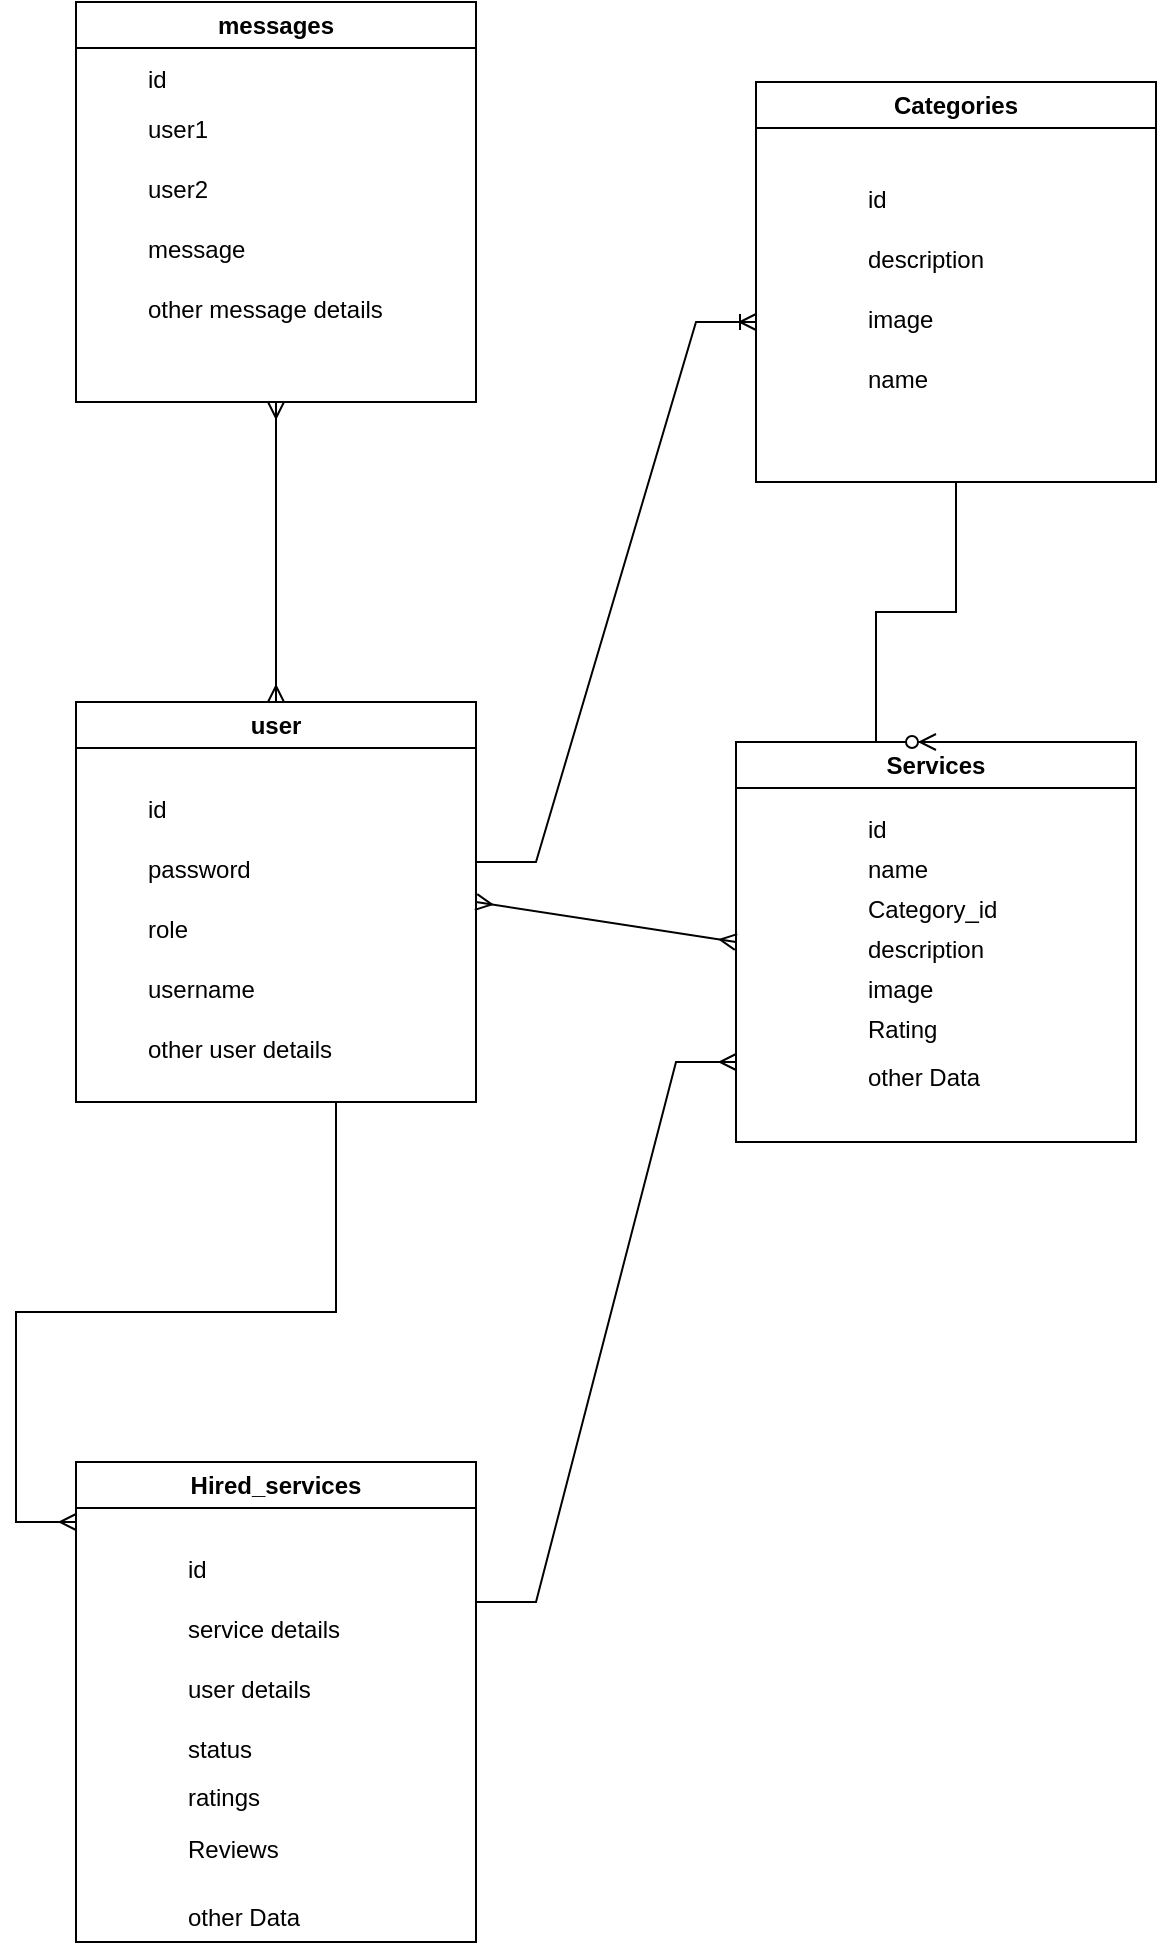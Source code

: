 <mxfile version="23.1.5" type="device">
  <diagram name="Page-1" id="-GVCjPN7eRxST1RRSjDs">
    <mxGraphModel dx="1750" dy="993" grid="1" gridSize="10" guides="1" tooltips="1" connect="1" arrows="1" fold="1" page="1" pageScale="1" pageWidth="850" pageHeight="1100" math="0" shadow="0">
      <root>
        <mxCell id="0" />
        <mxCell id="1" parent="0" />
        <mxCell id="TBlRdqfof9dOEJ8SdmxR-6" value="user" style="swimlane;whiteSpace=wrap;html=1;" vertex="1" parent="1">
          <mxGeometry x="200" y="415" width="200" height="200" as="geometry" />
        </mxCell>
        <mxCell id="TBlRdqfof9dOEJ8SdmxR-22" value="id" style="text;strokeColor=none;fillColor=none;spacingLeft=4;spacingRight=4;overflow=hidden;rotatable=0;points=[[0,0.5],[1,0.5]];portConstraint=eastwest;fontSize=12;whiteSpace=wrap;html=1;" vertex="1" parent="TBlRdqfof9dOEJ8SdmxR-6">
          <mxGeometry x="30" y="40" width="40" height="30" as="geometry" />
        </mxCell>
        <mxCell id="TBlRdqfof9dOEJ8SdmxR-23" value="password" style="text;strokeColor=none;fillColor=none;spacingLeft=4;spacingRight=4;overflow=hidden;rotatable=0;points=[[0,0.5],[1,0.5]];portConstraint=eastwest;fontSize=12;whiteSpace=wrap;html=1;" vertex="1" parent="TBlRdqfof9dOEJ8SdmxR-6">
          <mxGeometry x="30" y="70" width="80" height="30" as="geometry" />
        </mxCell>
        <mxCell id="TBlRdqfof9dOEJ8SdmxR-24" value="role" style="text;strokeColor=none;fillColor=none;spacingLeft=4;spacingRight=4;overflow=hidden;rotatable=0;points=[[0,0.5],[1,0.5]];portConstraint=eastwest;fontSize=12;whiteSpace=wrap;html=1;" vertex="1" parent="TBlRdqfof9dOEJ8SdmxR-6">
          <mxGeometry x="30" y="100" width="80" height="30" as="geometry" />
        </mxCell>
        <mxCell id="TBlRdqfof9dOEJ8SdmxR-50" value="username" style="text;strokeColor=none;fillColor=none;spacingLeft=4;spacingRight=4;overflow=hidden;rotatable=0;points=[[0,0.5],[1,0.5]];portConstraint=eastwest;fontSize=12;whiteSpace=wrap;html=1;" vertex="1" parent="TBlRdqfof9dOEJ8SdmxR-6">
          <mxGeometry x="30" y="130" width="70" height="30" as="geometry" />
        </mxCell>
        <mxCell id="TBlRdqfof9dOEJ8SdmxR-25" value="other user details" style="text;strokeColor=none;fillColor=none;spacingLeft=4;spacingRight=4;overflow=hidden;rotatable=0;points=[[0,0.5],[1,0.5]];portConstraint=eastwest;fontSize=12;whiteSpace=wrap;html=1;" vertex="1" parent="TBlRdqfof9dOEJ8SdmxR-6">
          <mxGeometry x="30" y="160" width="130" height="30" as="geometry" />
        </mxCell>
        <mxCell id="TBlRdqfof9dOEJ8SdmxR-9" value="Services" style="swimlane;whiteSpace=wrap;html=1;" vertex="1" parent="1">
          <mxGeometry x="530" y="435" width="200" height="200" as="geometry" />
        </mxCell>
        <mxCell id="TBlRdqfof9dOEJ8SdmxR-33" value="name" style="text;strokeColor=none;fillColor=none;spacingLeft=4;spacingRight=4;overflow=hidden;rotatable=0;points=[[0,0.5],[1,0.5]];portConstraint=eastwest;fontSize=12;whiteSpace=wrap;html=1;" vertex="1" parent="TBlRdqfof9dOEJ8SdmxR-9">
          <mxGeometry x="60" y="50" width="40" height="30" as="geometry" />
        </mxCell>
        <mxCell id="TBlRdqfof9dOEJ8SdmxR-34" value="description" style="text;strokeColor=none;fillColor=none;spacingLeft=4;spacingRight=4;overflow=hidden;rotatable=0;points=[[0,0.5],[1,0.5]];portConstraint=eastwest;fontSize=12;whiteSpace=wrap;html=1;" vertex="1" parent="TBlRdqfof9dOEJ8SdmxR-9">
          <mxGeometry x="60" y="90" width="90" height="30" as="geometry" />
        </mxCell>
        <mxCell id="TBlRdqfof9dOEJ8SdmxR-35" value="image" style="text;strokeColor=none;fillColor=none;spacingLeft=4;spacingRight=4;overflow=hidden;rotatable=0;points=[[0,0.5],[1,0.5]];portConstraint=eastwest;fontSize=12;whiteSpace=wrap;html=1;" vertex="1" parent="TBlRdqfof9dOEJ8SdmxR-9">
          <mxGeometry x="60" y="110" width="90" height="30" as="geometry" />
        </mxCell>
        <mxCell id="TBlRdqfof9dOEJ8SdmxR-36" value="Rating" style="text;strokeColor=none;fillColor=none;spacingLeft=4;spacingRight=4;overflow=hidden;rotatable=0;points=[[0,0.5],[1,0.5]];portConstraint=eastwest;fontSize=12;whiteSpace=wrap;html=1;" vertex="1" parent="TBlRdqfof9dOEJ8SdmxR-9">
          <mxGeometry x="60" y="130" width="90" height="30" as="geometry" />
        </mxCell>
        <mxCell id="TBlRdqfof9dOEJ8SdmxR-38" value="Category_id" style="text;strokeColor=none;fillColor=none;spacingLeft=4;spacingRight=4;overflow=hidden;rotatable=0;points=[[0,0.5],[1,0.5]];portConstraint=eastwest;fontSize=12;whiteSpace=wrap;html=1;" vertex="1" parent="TBlRdqfof9dOEJ8SdmxR-9">
          <mxGeometry x="60" y="70" width="80" height="30" as="geometry" />
        </mxCell>
        <mxCell id="TBlRdqfof9dOEJ8SdmxR-39" value="id" style="text;strokeColor=none;fillColor=none;spacingLeft=4;spacingRight=4;overflow=hidden;rotatable=0;points=[[0,0.5],[1,0.5]];portConstraint=eastwest;fontSize=12;whiteSpace=wrap;html=1;" vertex="1" parent="TBlRdqfof9dOEJ8SdmxR-9">
          <mxGeometry x="60" y="30" width="40" height="30" as="geometry" />
        </mxCell>
        <mxCell id="TBlRdqfof9dOEJ8SdmxR-47" value="&lt;br&gt;other Data" style="text;strokeColor=none;fillColor=none;spacingLeft=4;spacingRight=4;overflow=hidden;rotatable=0;points=[[0,0.5],[1,0.5]];portConstraint=eastwest;fontSize=12;whiteSpace=wrap;html=1;" vertex="1" parent="TBlRdqfof9dOEJ8SdmxR-9">
          <mxGeometry x="60" y="140" width="100" height="30" as="geometry" />
        </mxCell>
        <mxCell id="TBlRdqfof9dOEJ8SdmxR-10" value="Hired_services" style="swimlane;whiteSpace=wrap;html=1;" vertex="1" parent="1">
          <mxGeometry x="200" y="795" width="200" height="240" as="geometry" />
        </mxCell>
        <mxCell id="TBlRdqfof9dOEJ8SdmxR-40" value="id" style="text;strokeColor=none;fillColor=none;spacingLeft=4;spacingRight=4;overflow=hidden;rotatable=0;points=[[0,0.5],[1,0.5]];portConstraint=eastwest;fontSize=12;whiteSpace=wrap;html=1;" vertex="1" parent="TBlRdqfof9dOEJ8SdmxR-10">
          <mxGeometry x="50" y="40" width="40" height="30" as="geometry" />
        </mxCell>
        <mxCell id="TBlRdqfof9dOEJ8SdmxR-41" value="service details" style="text;strokeColor=none;fillColor=none;spacingLeft=4;spacingRight=4;overflow=hidden;rotatable=0;points=[[0,0.5],[1,0.5]];portConstraint=eastwest;fontSize=12;whiteSpace=wrap;html=1;" vertex="1" parent="TBlRdqfof9dOEJ8SdmxR-10">
          <mxGeometry x="50" y="70" width="100" height="30" as="geometry" />
        </mxCell>
        <mxCell id="TBlRdqfof9dOEJ8SdmxR-42" value="user details" style="text;strokeColor=none;fillColor=none;spacingLeft=4;spacingRight=4;overflow=hidden;rotatable=0;points=[[0,0.5],[1,0.5]];portConstraint=eastwest;fontSize=12;whiteSpace=wrap;html=1;" vertex="1" parent="TBlRdqfof9dOEJ8SdmxR-10">
          <mxGeometry x="50" y="100" width="100" height="30" as="geometry" />
        </mxCell>
        <mxCell id="TBlRdqfof9dOEJ8SdmxR-43" value="status" style="text;strokeColor=none;fillColor=none;spacingLeft=4;spacingRight=4;overflow=hidden;rotatable=0;points=[[0,0.5],[1,0.5]];portConstraint=eastwest;fontSize=12;whiteSpace=wrap;html=1;" vertex="1" parent="TBlRdqfof9dOEJ8SdmxR-10">
          <mxGeometry x="50" y="130" width="100" height="30" as="geometry" />
        </mxCell>
        <mxCell id="TBlRdqfof9dOEJ8SdmxR-44" value="ratings" style="text;strokeColor=none;fillColor=none;spacingLeft=4;spacingRight=4;overflow=hidden;rotatable=0;points=[[0,0.5],[1,0.5]];portConstraint=eastwest;fontSize=12;whiteSpace=wrap;html=1;" vertex="1" parent="TBlRdqfof9dOEJ8SdmxR-10">
          <mxGeometry x="50" y="154" width="100" height="30" as="geometry" />
        </mxCell>
        <mxCell id="TBlRdqfof9dOEJ8SdmxR-45" value="Reviews" style="text;strokeColor=none;fillColor=none;spacingLeft=4;spacingRight=4;overflow=hidden;rotatable=0;points=[[0,0.5],[1,0.5]];portConstraint=eastwest;fontSize=12;whiteSpace=wrap;html=1;" vertex="1" parent="TBlRdqfof9dOEJ8SdmxR-10">
          <mxGeometry x="50" y="180" width="100" height="30" as="geometry" />
        </mxCell>
        <mxCell id="TBlRdqfof9dOEJ8SdmxR-46" value="&lt;br&gt;other Data" style="text;strokeColor=none;fillColor=none;spacingLeft=4;spacingRight=4;overflow=hidden;rotatable=0;points=[[0,0.5],[1,0.5]];portConstraint=eastwest;fontSize=12;whiteSpace=wrap;html=1;" vertex="1" parent="TBlRdqfof9dOEJ8SdmxR-10">
          <mxGeometry x="50" y="200" width="100" height="30" as="geometry" />
        </mxCell>
        <mxCell id="TBlRdqfof9dOEJ8SdmxR-11" value="messages" style="swimlane;whiteSpace=wrap;html=1;" vertex="1" parent="1">
          <mxGeometry x="200" y="65" width="200" height="200" as="geometry" />
        </mxCell>
        <mxCell id="TBlRdqfof9dOEJ8SdmxR-26" value="user1" style="text;strokeColor=none;fillColor=none;spacingLeft=4;spacingRight=4;overflow=hidden;rotatable=0;points=[[0,0.5],[1,0.5]];portConstraint=eastwest;fontSize=12;whiteSpace=wrap;html=1;" vertex="1" parent="TBlRdqfof9dOEJ8SdmxR-11">
          <mxGeometry x="30" y="50" width="40" height="30" as="geometry" />
        </mxCell>
        <mxCell id="TBlRdqfof9dOEJ8SdmxR-27" value="user2" style="text;strokeColor=none;fillColor=none;spacingLeft=4;spacingRight=4;overflow=hidden;rotatable=0;points=[[0,0.5],[1,0.5]];portConstraint=eastwest;fontSize=12;whiteSpace=wrap;html=1;" vertex="1" parent="TBlRdqfof9dOEJ8SdmxR-11">
          <mxGeometry x="30" y="80" width="40" height="50" as="geometry" />
        </mxCell>
        <mxCell id="TBlRdqfof9dOEJ8SdmxR-28" value="message" style="text;strokeColor=none;fillColor=none;spacingLeft=4;spacingRight=4;overflow=hidden;rotatable=0;points=[[0,0.5],[1,0.5]];portConstraint=eastwest;fontSize=12;whiteSpace=wrap;html=1;" vertex="1" parent="TBlRdqfof9dOEJ8SdmxR-11">
          <mxGeometry x="30" y="110" width="70" height="30" as="geometry" />
        </mxCell>
        <mxCell id="TBlRdqfof9dOEJ8SdmxR-29" value="other message details" style="text;strokeColor=none;fillColor=none;spacingLeft=4;spacingRight=4;overflow=hidden;rotatable=0;points=[[0,0.5],[1,0.5]];portConstraint=eastwest;fontSize=12;whiteSpace=wrap;html=1;" vertex="1" parent="TBlRdqfof9dOEJ8SdmxR-11">
          <mxGeometry x="30" y="140" width="130" height="30" as="geometry" />
        </mxCell>
        <mxCell id="TBlRdqfof9dOEJ8SdmxR-49" value="id" style="text;strokeColor=none;fillColor=none;spacingLeft=4;spacingRight=4;overflow=hidden;rotatable=0;points=[[0,0.5],[1,0.5]];portConstraint=eastwest;fontSize=12;whiteSpace=wrap;html=1;" vertex="1" parent="TBlRdqfof9dOEJ8SdmxR-11">
          <mxGeometry x="30" y="25" width="40" height="30" as="geometry" />
        </mxCell>
        <mxCell id="TBlRdqfof9dOEJ8SdmxR-12" value="" style="edgeStyle=entityRelationEdgeStyle;fontSize=12;html=1;endArrow=ERoneToMany;rounded=0;" edge="1" parent="1">
          <mxGeometry width="100" height="100" relative="1" as="geometry">
            <mxPoint x="400" y="495" as="sourcePoint" />
            <mxPoint x="540" y="225" as="targetPoint" />
          </mxGeometry>
        </mxCell>
        <mxCell id="TBlRdqfof9dOEJ8SdmxR-13" value="Categories" style="swimlane;whiteSpace=wrap;html=1;" vertex="1" parent="1">
          <mxGeometry x="540" y="105" width="200" height="200" as="geometry" />
        </mxCell>
        <mxCell id="TBlRdqfof9dOEJ8SdmxR-30" value="id" style="text;strokeColor=none;fillColor=none;spacingLeft=4;spacingRight=4;overflow=hidden;rotatable=0;points=[[0,0.5],[1,0.5]];portConstraint=eastwest;fontSize=12;whiteSpace=wrap;html=1;" vertex="1" parent="TBlRdqfof9dOEJ8SdmxR-13">
          <mxGeometry x="50" y="45" width="40" height="30" as="geometry" />
        </mxCell>
        <mxCell id="TBlRdqfof9dOEJ8SdmxR-31" value="description" style="text;strokeColor=none;fillColor=none;spacingLeft=4;spacingRight=4;overflow=hidden;rotatable=0;points=[[0,0.5],[1,0.5]];portConstraint=eastwest;fontSize=12;whiteSpace=wrap;html=1;" vertex="1" parent="TBlRdqfof9dOEJ8SdmxR-13">
          <mxGeometry x="50" y="75" width="90" height="30" as="geometry" />
        </mxCell>
        <mxCell id="TBlRdqfof9dOEJ8SdmxR-32" value="image" style="text;strokeColor=none;fillColor=none;spacingLeft=4;spacingRight=4;overflow=hidden;rotatable=0;points=[[0,0.5],[1,0.5]];portConstraint=eastwest;fontSize=12;whiteSpace=wrap;html=1;" vertex="1" parent="TBlRdqfof9dOEJ8SdmxR-13">
          <mxGeometry x="50" y="105" width="90" height="30" as="geometry" />
        </mxCell>
        <mxCell id="TBlRdqfof9dOEJ8SdmxR-48" value="name" style="text;strokeColor=none;fillColor=none;spacingLeft=4;spacingRight=4;overflow=hidden;rotatable=0;points=[[0,0.5],[1,0.5]];portConstraint=eastwest;fontSize=12;whiteSpace=wrap;html=1;" vertex="1" parent="TBlRdqfof9dOEJ8SdmxR-13">
          <mxGeometry x="50" y="135" width="40" height="30" as="geometry" />
        </mxCell>
        <mxCell id="TBlRdqfof9dOEJ8SdmxR-15" value="" style="edgeStyle=entityRelationEdgeStyle;fontSize=12;html=1;endArrow=ERzeroToMany;endFill=1;rounded=0;entryX=0.5;entryY=0;entryDx=0;entryDy=0;" edge="1" parent="1" target="TBlRdqfof9dOEJ8SdmxR-9">
          <mxGeometry width="100" height="100" relative="1" as="geometry">
            <mxPoint x="610" y="305" as="sourcePoint" />
            <mxPoint x="450" y="285" as="targetPoint" />
          </mxGeometry>
        </mxCell>
        <mxCell id="TBlRdqfof9dOEJ8SdmxR-16" value="" style="edgeStyle=entityRelationEdgeStyle;fontSize=12;html=1;endArrow=ERmany;rounded=0;exitX=0.5;exitY=1;exitDx=0;exitDy=0;" edge="1" parent="1" source="TBlRdqfof9dOEJ8SdmxR-6">
          <mxGeometry width="100" height="100" relative="1" as="geometry">
            <mxPoint x="280" y="575" as="sourcePoint" />
            <mxPoint x="200" y="825" as="targetPoint" />
            <Array as="points">
              <mxPoint x="290" y="705" />
              <mxPoint x="270" y="665" />
              <mxPoint x="240" y="665" />
              <mxPoint x="280" y="715" />
              <mxPoint x="280" y="725" />
              <mxPoint x="280" y="725" />
              <mxPoint x="230" y="715" />
            </Array>
          </mxGeometry>
        </mxCell>
        <mxCell id="TBlRdqfof9dOEJ8SdmxR-18" value="" style="edgeStyle=entityRelationEdgeStyle;fontSize=12;html=1;endArrow=ERmany;rounded=0;" edge="1" parent="1">
          <mxGeometry width="100" height="100" relative="1" as="geometry">
            <mxPoint x="400" y="865" as="sourcePoint" />
            <mxPoint x="530" y="595" as="targetPoint" />
          </mxGeometry>
        </mxCell>
        <mxCell id="TBlRdqfof9dOEJ8SdmxR-20" value="" style="fontSize=12;html=1;endArrow=ERmany;startArrow=ERmany;rounded=0;entryX=0.5;entryY=1;entryDx=0;entryDy=0;exitX=0.5;exitY=0;exitDx=0;exitDy=0;" edge="1" parent="1" source="TBlRdqfof9dOEJ8SdmxR-6" target="TBlRdqfof9dOEJ8SdmxR-11">
          <mxGeometry width="100" height="100" relative="1" as="geometry">
            <mxPoint x="110" y="586" as="sourcePoint" />
            <mxPoint x="-90" y="225" as="targetPoint" />
          </mxGeometry>
        </mxCell>
        <mxCell id="TBlRdqfof9dOEJ8SdmxR-21" value="" style="fontSize=12;html=1;endArrow=ERmany;startArrow=ERmany;rounded=0;entryX=0;entryY=0.5;entryDx=0;entryDy=0;exitX=1;exitY=0.5;exitDx=0;exitDy=0;" edge="1" parent="1" source="TBlRdqfof9dOEJ8SdmxR-6" target="TBlRdqfof9dOEJ8SdmxR-9">
          <mxGeometry width="100" height="100" relative="1" as="geometry">
            <mxPoint x="310" y="425" as="sourcePoint" />
            <mxPoint x="310" y="275" as="targetPoint" />
          </mxGeometry>
        </mxCell>
      </root>
    </mxGraphModel>
  </diagram>
</mxfile>
